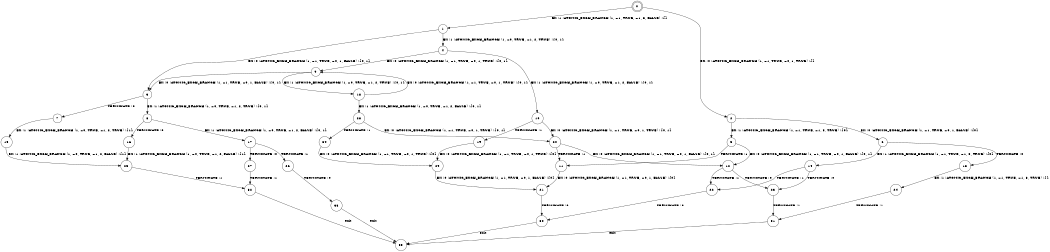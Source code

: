 digraph BCG {
size = "7, 10.5";
center = TRUE;
node [shape = circle];
0 [peripheries = 2];
0 -> 1 [label = "EX !1 !ATOMIC_EXCH_BRANCH (1, +1, TRUE, +1, 3, FALSE) !{}"];
0 -> 2 [label = "EX !0 !ATOMIC_EXCH_BRANCH (1, +1, TRUE, +0, 1, TRUE) !{}"];
1 -> 3 [label = "EX !0 !ATOMIC_EXCH_BRANCH (1, +1, TRUE, +0, 1, FALSE) !{0, 1}"];
1 -> 4 [label = "EX !1 !ATOMIC_EXCH_BRANCH (1, +0, TRUE, +1, 2, TRUE) !{0, 1}"];
2 -> 5 [label = "EX !1 !ATOMIC_EXCH_BRANCH (1, +1, TRUE, +1, 3, TRUE) !{0}"];
2 -> 6 [label = "EX !0 !ATOMIC_EXCH_BRANCH (1, +1, TRUE, +0, 1, FALSE) !{0}"];
3 -> 7 [label = "TERMINATE !0"];
3 -> 8 [label = "EX !1 !ATOMIC_EXCH_BRANCH (1, +0, TRUE, +1, 2, TRUE) !{0, 1}"];
4 -> 9 [label = "EX !0 !ATOMIC_EXCH_BRANCH (1, +1, TRUE, +0, 1, TRUE) !{0, 1}"];
4 -> 10 [label = "EX !1 !ATOMIC_EXCH_BRANCH (1, +0, TRUE, +1, 2, FALSE) !{0, 1}"];
5 -> 11 [label = "TERMINATE !1"];
5 -> 12 [label = "EX !0 !ATOMIC_EXCH_BRANCH (1, +1, TRUE, +0, 1, FALSE) !{0, 1}"];
6 -> 13 [label = "TERMINATE !0"];
6 -> 14 [label = "EX !1 !ATOMIC_EXCH_BRANCH (1, +1, TRUE, +1, 3, TRUE) !{0}"];
7 -> 15 [label = "EX !1 !ATOMIC_EXCH_BRANCH (1, +0, TRUE, +1, 2, TRUE) !{1}"];
8 -> 16 [label = "TERMINATE !0"];
8 -> 17 [label = "EX !1 !ATOMIC_EXCH_BRANCH (1, +0, TRUE, +1, 2, FALSE) !{0, 1}"];
9 -> 18 [label = "EX !1 !ATOMIC_EXCH_BRANCH (1, +0, TRUE, +1, 2, TRUE) !{0, 1}"];
9 -> 3 [label = "EX !0 !ATOMIC_EXCH_BRANCH (1, +1, TRUE, +0, 1, FALSE) !{0, 1}"];
10 -> 19 [label = "TERMINATE !1"];
10 -> 20 [label = "EX !0 !ATOMIC_EXCH_BRANCH (1, +1, TRUE, +0, 1, TRUE) !{0, 1}"];
11 -> 21 [label = "EX !0 !ATOMIC_EXCH_BRANCH (1, +1, TRUE, +0, 1, FALSE) !{0}"];
12 -> 22 [label = "TERMINATE !1"];
12 -> 23 [label = "TERMINATE !0"];
13 -> 24 [label = "EX !1 !ATOMIC_EXCH_BRANCH (1, +1, TRUE, +1, 3, TRUE) !{}"];
14 -> 22 [label = "TERMINATE !1"];
14 -> 23 [label = "TERMINATE !0"];
15 -> 25 [label = "EX !1 !ATOMIC_EXCH_BRANCH (1, +0, TRUE, +1, 2, FALSE) !{1}"];
16 -> 25 [label = "EX !1 !ATOMIC_EXCH_BRANCH (1, +0, TRUE, +1, 2, FALSE) !{1}"];
17 -> 26 [label = "TERMINATE !1"];
17 -> 27 [label = "TERMINATE !0"];
18 -> 28 [label = "EX !1 !ATOMIC_EXCH_BRANCH (1, +0, TRUE, +1, 2, FALSE) !{0, 1}"];
18 -> 9 [label = "EX !0 !ATOMIC_EXCH_BRANCH (1, +1, TRUE, +0, 1, TRUE) !{0, 1}"];
19 -> 29 [label = "EX !0 !ATOMIC_EXCH_BRANCH (1, +1, TRUE, +0, 1, TRUE) !{0}"];
20 -> 11 [label = "TERMINATE !1"];
20 -> 12 [label = "EX !0 !ATOMIC_EXCH_BRANCH (1, +1, TRUE, +0, 1, FALSE) !{0, 1}"];
21 -> 30 [label = "TERMINATE !0"];
22 -> 30 [label = "TERMINATE !0"];
23 -> 31 [label = "TERMINATE !1"];
24 -> 31 [label = "TERMINATE !1"];
25 -> 32 [label = "TERMINATE !1"];
26 -> 33 [label = "TERMINATE !0"];
27 -> 32 [label = "TERMINATE !1"];
28 -> 34 [label = "TERMINATE !1"];
28 -> 20 [label = "EX !0 !ATOMIC_EXCH_BRANCH (1, +1, TRUE, +0, 1, TRUE) !{0, 1}"];
29 -> 21 [label = "EX !0 !ATOMIC_EXCH_BRANCH (1, +1, TRUE, +0, 1, FALSE) !{0}"];
30 -> 35 [label = "exit"];
31 -> 35 [label = "exit"];
32 -> 35 [label = "exit"];
33 -> 35 [label = "exit"];
34 -> 29 [label = "EX !0 !ATOMIC_EXCH_BRANCH (1, +1, TRUE, +0, 1, TRUE) !{0}"];
}
